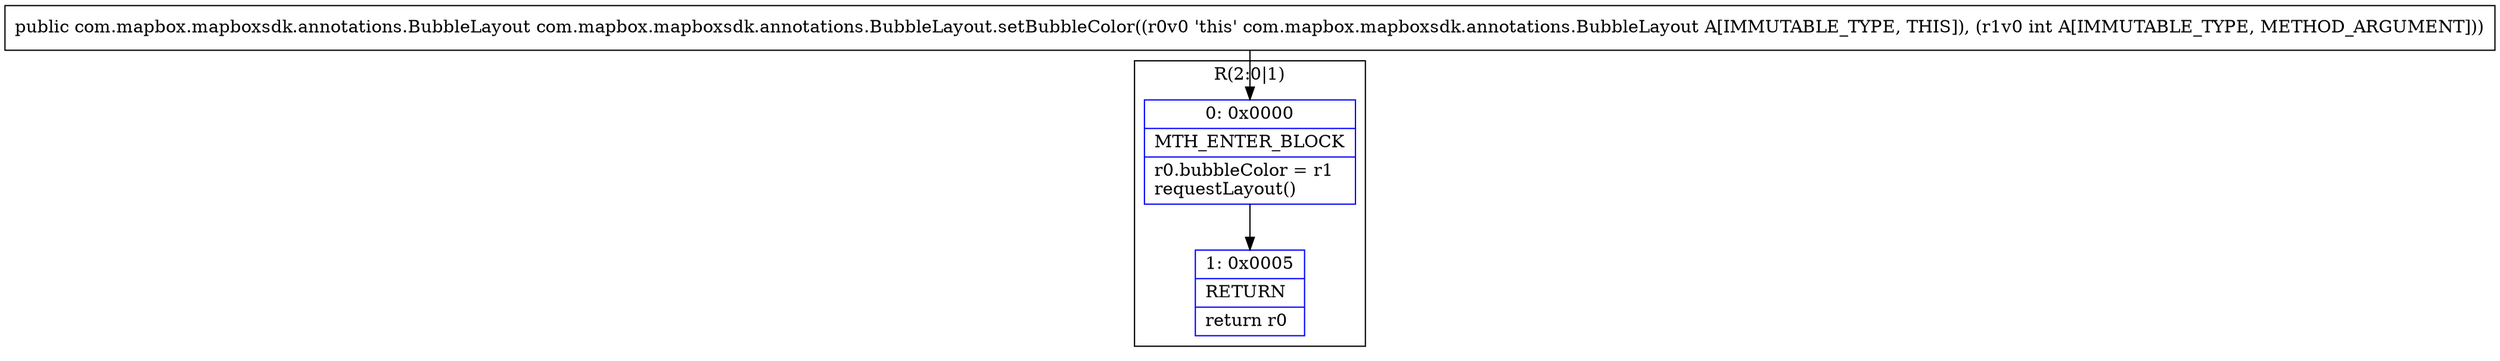 digraph "CFG forcom.mapbox.mapboxsdk.annotations.BubbleLayout.setBubbleColor(I)Lcom\/mapbox\/mapboxsdk\/annotations\/BubbleLayout;" {
subgraph cluster_Region_1722906212 {
label = "R(2:0|1)";
node [shape=record,color=blue];
Node_0 [shape=record,label="{0\:\ 0x0000|MTH_ENTER_BLOCK\l|r0.bubbleColor = r1\lrequestLayout()\l}"];
Node_1 [shape=record,label="{1\:\ 0x0005|RETURN\l|return r0\l}"];
}
MethodNode[shape=record,label="{public com.mapbox.mapboxsdk.annotations.BubbleLayout com.mapbox.mapboxsdk.annotations.BubbleLayout.setBubbleColor((r0v0 'this' com.mapbox.mapboxsdk.annotations.BubbleLayout A[IMMUTABLE_TYPE, THIS]), (r1v0 int A[IMMUTABLE_TYPE, METHOD_ARGUMENT])) }"];
MethodNode -> Node_0;
Node_0 -> Node_1;
}


